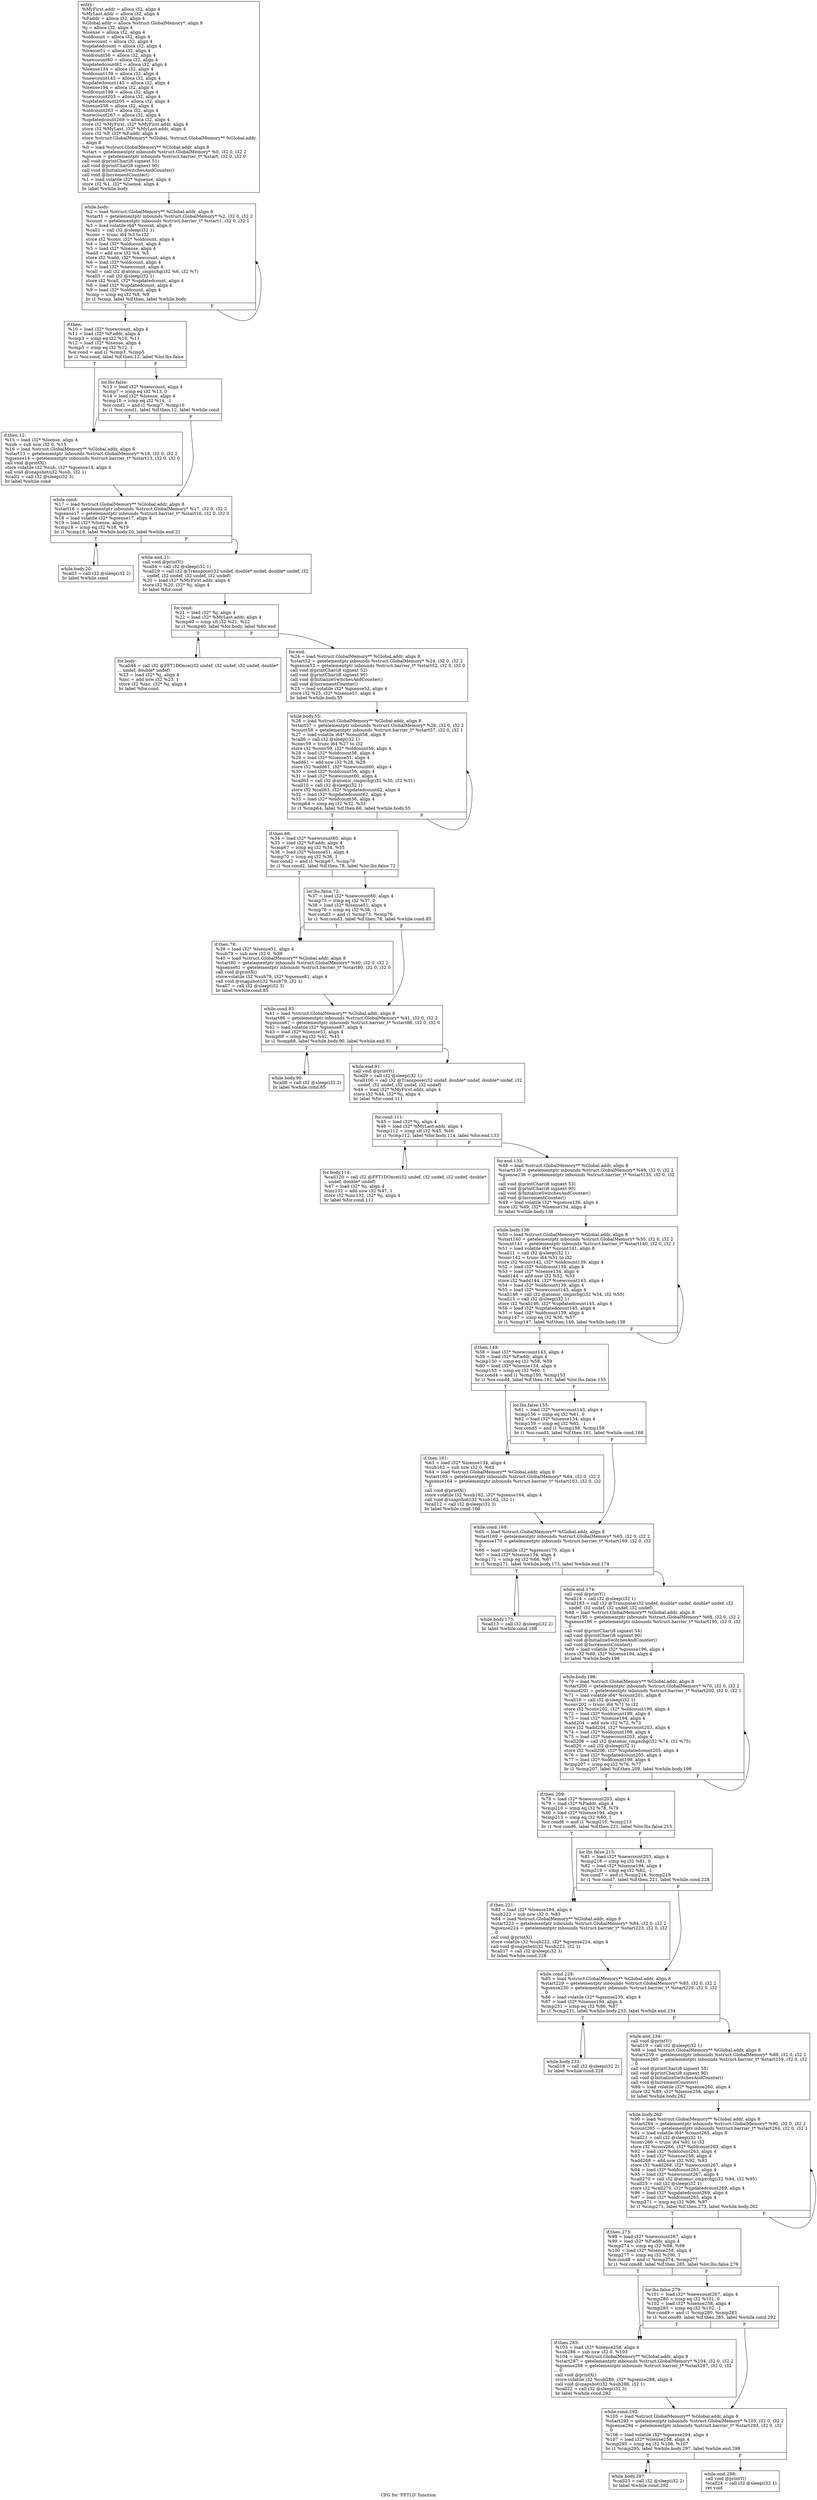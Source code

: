 digraph "CFG for 'FFT1D' function" {
	label="CFG for 'FFT1D' function";

	Node0x5404030 [shape=record,label="{entry:\l  %MyFirst.addr = alloca i32, align 4\l  %MyLast.addr = alloca i32, align 4\l  %P.addr = alloca i32, align 4\l  %Global.addr = alloca %struct.GlobalMemory*, align 8\l  %j = alloca i32, align 4\l  %lsense = alloca i32, align 4\l  %oldcount = alloca i32, align 4\l  %newcount = alloca i32, align 4\l  %updatedcount = alloca i32, align 4\l  %lsense51 = alloca i32, align 4\l  %oldcount56 = alloca i32, align 4\l  %newcount60 = alloca i32, align 4\l  %updatedcount62 = alloca i32, align 4\l  %lsense134 = alloca i32, align 4\l  %oldcount139 = alloca i32, align 4\l  %newcount143 = alloca i32, align 4\l  %updatedcount145 = alloca i32, align 4\l  %lsense194 = alloca i32, align 4\l  %oldcount199 = alloca i32, align 4\l  %newcount203 = alloca i32, align 4\l  %updatedcount205 = alloca i32, align 4\l  %lsense258 = alloca i32, align 4\l  %oldcount263 = alloca i32, align 4\l  %newcount267 = alloca i32, align 4\l  %updatedcount269 = alloca i32, align 4\l  store i32 %MyFirst, i32* %MyFirst.addr, align 4\l  store i32 %MyLast, i32* %MyLast.addr, align 4\l  store i32 %P, i32* %P.addr, align 4\l  store %struct.GlobalMemory* %Global, %struct.GlobalMemory** %Global.addr,\l... align 8\l  %0 = load %struct.GlobalMemory** %Global.addr, align 8\l  %start = getelementptr inbounds %struct.GlobalMemory* %0, i32 0, i32 2\l  %gsense = getelementptr inbounds %struct.barrier_t* %start, i32 0, i32 0\l  call void @printChar(i8 signext 51)\l  call void @printChar(i8 signext 90)\l  call void @InitializeSwitchesAndCounter()\l  call void @IncrementCounter()\l  %1 = load volatile i32* %gsense, align 4\l  store i32 %1, i32* %lsense, align 4\l  br label %while.body\l}"];
	Node0x5404030 -> Node0x5404080;
	Node0x5404080 [shape=record,label="{while.body:                                       \l  %2 = load %struct.GlobalMemory** %Global.addr, align 8\l  %start1 = getelementptr inbounds %struct.GlobalMemory* %2, i32 0, i32 2\l  %count = getelementptr inbounds %struct.barrier_t* %start1, i32 0, i32 1\l  %3 = load volatile i64* %count, align 8\l  %call1 = call i32 @sleep(i32 1)\l  %conv = trunc i64 %3 to i32\l  store i32 %conv, i32* %oldcount, align 4\l  %4 = load i32* %oldcount, align 4\l  %5 = load i32* %lsense, align 4\l  %add = add nsw i32 %4, %5\l  store i32 %add, i32* %newcount, align 4\l  %6 = load i32* %oldcount, align 4\l  %7 = load i32* %newcount, align 4\l  %call = call i32 @atomic_cmpxchg(i32 %6, i32 %7)\l  %call5 = call i32 @sleep(i32 1)\l  store i32 %call, i32* %updatedcount, align 4\l  %8 = load i32* %updatedcount, align 4\l  %9 = load i32* %oldcount, align 4\l  %cmp = icmp eq i32 %8, %9\l  br i1 %cmp, label %if.then, label %while.body\l|{<s0>T|<s1>F}}"];
	Node0x5404080:s0 -> Node0x54040d0;
	Node0x5404080:s1 -> Node0x5404080;
	Node0x54040d0 [shape=record,label="{if.then:                                          \l  %10 = load i32* %newcount, align 4\l  %11 = load i32* %P.addr, align 4\l  %cmp3 = icmp eq i32 %10, %11\l  %12 = load i32* %lsense, align 4\l  %cmp5 = icmp eq i32 %12, 1\l  %or.cond = and i1 %cmp3, %cmp5\l  br i1 %or.cond, label %if.then.12, label %lor.lhs.false\l|{<s0>T|<s1>F}}"];
	Node0x54040d0:s0 -> Node0x5404170;
	Node0x54040d0:s1 -> Node0x5404120;
	Node0x5404120 [shape=record,label="{lor.lhs.false:                                    \l  %13 = load i32* %newcount, align 4\l  %cmp7 = icmp eq i32 %13, 0\l  %14 = load i32* %lsense, align 4\l  %cmp10 = icmp eq i32 %14, -1\l  %or.cond1 = and i1 %cmp7, %cmp10\l  br i1 %or.cond1, label %if.then.12, label %while.cond\l|{<s0>T|<s1>F}}"];
	Node0x5404120:s0 -> Node0x5404170;
	Node0x5404120:s1 -> Node0x54041c0;
	Node0x5404170 [shape=record,label="{if.then.12:                                       \l  %15 = load i32* %lsense, align 4\l  %sub = sub nsw i32 0, %15\l  %16 = load %struct.GlobalMemory** %Global.addr, align 8\l  %start13 = getelementptr inbounds %struct.GlobalMemory* %16, i32 0, i32 2\l  %gsense14 = getelementptr inbounds %struct.barrier_t* %start13, i32 0, i32 0\l  call void @printX()\l  store volatile i32 %sub, i32* %gsense14, align 4\l  call void @snapshot(i32 %sub, i32 1)\l  %call2 = call i32 @sleep(i32 3)\l  br label %while.cond\l}"];
	Node0x5404170 -> Node0x54041c0;
	Node0x54041c0 [shape=record,label="{while.cond:                                       \l  %17 = load %struct.GlobalMemory** %Global.addr, align 8\l  %start16 = getelementptr inbounds %struct.GlobalMemory* %17, i32 0, i32 2\l  %gsense17 = getelementptr inbounds %struct.barrier_t* %start16, i32 0, i32 0\l  %18 = load volatile i32* %gsense17, align 4\l  %19 = load i32* %lsense, align 4\l  %cmp18 = icmp eq i32 %18, %19\l  br i1 %cmp18, label %while.body.20, label %while.end.21\l|{<s0>T|<s1>F}}"];
	Node0x54041c0:s0 -> Node0x5404210;
	Node0x54041c0:s1 -> Node0x5404260;
	Node0x5404210 [shape=record,label="{while.body.20:                                    \l  %call3 = call i32 @sleep(i32 2)\l  br label %while.cond\l}"];
	Node0x5404210 -> Node0x54041c0;
	Node0x5404260 [shape=record,label="{while.end.21:                                     \l  call void @printY()\l  %call4 = call i32 @sleep(i32 1)\l  %call29 = call i32 @Transpose(i32 undef, double* undef, double* undef, i32\l... undef, i32 undef, i32 undef, i32 undef)\l  %20 = load i32* %MyFirst.addr, align 4\l  store i32 %20, i32* %j, align 4\l  br label %for.cond\l}"];
	Node0x5404260 -> Node0x54042b0;
	Node0x54042b0 [shape=record,label="{for.cond:                                         \l  %21 = load i32* %j, align 4\l  %22 = load i32* %MyLast.addr, align 4\l  %cmp40 = icmp slt i32 %21, %22\l  br i1 %cmp40, label %for.body, label %for.end\l|{<s0>T|<s1>F}}"];
	Node0x54042b0:s0 -> Node0x5404300;
	Node0x54042b0:s1 -> Node0x5404350;
	Node0x5404300 [shape=record,label="{for.body:                                         \l  %call44 = call i32 @FFT1DOnce(i32 undef, i32 undef, i32 undef, double*\l... undef, double* undef)\l  %23 = load i32* %j, align 4\l  %inc = add nsw i32 %23, 1\l  store i32 %inc, i32* %j, align 4\l  br label %for.cond\l}"];
	Node0x5404300 -> Node0x54042b0;
	Node0x5404350 [shape=record,label="{for.end:                                          \l  %24 = load %struct.GlobalMemory** %Global.addr, align 8\l  %start52 = getelementptr inbounds %struct.GlobalMemory* %24, i32 0, i32 2\l  %gsense53 = getelementptr inbounds %struct.barrier_t* %start52, i32 0, i32 0\l  call void @printChar(i8 signext 52)\l  call void @printChar(i8 signext 90)\l  call void @InitializeSwitchesAndCounter()\l  call void @IncrementCounter()\l  %25 = load volatile i32* %gsense53, align 4\l  store i32 %25, i32* %lsense51, align 4\l  br label %while.body.55\l}"];
	Node0x5404350 -> Node0x54043a0;
	Node0x54043a0 [shape=record,label="{while.body.55:                                    \l  %26 = load %struct.GlobalMemory** %Global.addr, align 8\l  %start57 = getelementptr inbounds %struct.GlobalMemory* %26, i32 0, i32 2\l  %count58 = getelementptr inbounds %struct.barrier_t* %start57, i32 0, i32 1\l  %27 = load volatile i64* %count58, align 8\l  %call6 = call i32 @sleep(i32 1)\l  %conv59 = trunc i64 %27 to i32\l  store i32 %conv59, i32* %oldcount56, align 4\l  %28 = load i32* %oldcount56, align 4\l  %29 = load i32* %lsense51, align 4\l  %add61 = add nsw i32 %28, %29\l  store i32 %add61, i32* %newcount60, align 4\l  %30 = load i32* %oldcount56, align 4\l  %31 = load i32* %newcount60, align 4\l  %call63 = call i32 @atomic_cmpxchg(i32 %30, i32 %31)\l  %call10 = call i32 @sleep(i32 1)\l  store i32 %call63, i32* %updatedcount62, align 4\l  %32 = load i32* %updatedcount62, align 4\l  %33 = load i32* %oldcount56, align 4\l  %cmp64 = icmp eq i32 %32, %33\l  br i1 %cmp64, label %if.then.66, label %while.body.55\l|{<s0>T|<s1>F}}"];
	Node0x54043a0:s0 -> Node0x54043f0;
	Node0x54043a0:s1 -> Node0x54043a0;
	Node0x54043f0 [shape=record,label="{if.then.66:                                       \l  %34 = load i32* %newcount60, align 4\l  %35 = load i32* %P.addr, align 4\l  %cmp67 = icmp eq i32 %34, %35\l  %36 = load i32* %lsense51, align 4\l  %cmp70 = icmp eq i32 %36, 1\l  %or.cond2 = and i1 %cmp67, %cmp70\l  br i1 %or.cond2, label %if.then.78, label %lor.lhs.false.72\l|{<s0>T|<s1>F}}"];
	Node0x54043f0:s0 -> Node0x5404490;
	Node0x54043f0:s1 -> Node0x5404440;
	Node0x5404440 [shape=record,label="{lor.lhs.false.72:                                 \l  %37 = load i32* %newcount60, align 4\l  %cmp73 = icmp eq i32 %37, 0\l  %38 = load i32* %lsense51, align 4\l  %cmp76 = icmp eq i32 %38, -1\l  %or.cond3 = and i1 %cmp73, %cmp76\l  br i1 %or.cond3, label %if.then.78, label %while.cond.85\l|{<s0>T|<s1>F}}"];
	Node0x5404440:s0 -> Node0x5404490;
	Node0x5404440:s1 -> Node0x54044e0;
	Node0x5404490 [shape=record,label="{if.then.78:                                       \l  %39 = load i32* %lsense51, align 4\l  %sub79 = sub nsw i32 0, %39\l  %40 = load %struct.GlobalMemory** %Global.addr, align 8\l  %start80 = getelementptr inbounds %struct.GlobalMemory* %40, i32 0, i32 2\l  %gsense81 = getelementptr inbounds %struct.barrier_t* %start80, i32 0, i32 0\l  call void @printX()\l  store volatile i32 %sub79, i32* %gsense81, align 4\l  call void @snapshot(i32 %sub79, i32 1)\l  %call7 = call i32 @sleep(i32 3)\l  br label %while.cond.85\l}"];
	Node0x5404490 -> Node0x54044e0;
	Node0x54044e0 [shape=record,label="{while.cond.85:                                    \l  %41 = load %struct.GlobalMemory** %Global.addr, align 8\l  %start86 = getelementptr inbounds %struct.GlobalMemory* %41, i32 0, i32 2\l  %gsense87 = getelementptr inbounds %struct.barrier_t* %start86, i32 0, i32 0\l  %42 = load volatile i32* %gsense87, align 4\l  %43 = load i32* %lsense51, align 4\l  %cmp88 = icmp eq i32 %42, %43\l  br i1 %cmp88, label %while.body.90, label %while.end.91\l|{<s0>T|<s1>F}}"];
	Node0x54044e0:s0 -> Node0x5404530;
	Node0x54044e0:s1 -> Node0x5404580;
	Node0x5404530 [shape=record,label="{while.body.90:                                    \l  %call8 = call i32 @sleep(i32 2)\l  br label %while.cond.85\l}"];
	Node0x5404530 -> Node0x54044e0;
	Node0x5404580 [shape=record,label="{while.end.91:                                     \l  call void @printY()\l  %call9 = call i32 @sleep(i32 1)\l  %call100 = call i32 @Transpose(i32 undef, double* undef, double* undef, i32\l... undef, i32 undef, i32 undef, i32 undef)\l  %44 = load i32* %MyFirst.addr, align 4\l  store i32 %44, i32* %j, align 4\l  br label %for.cond.111\l}"];
	Node0x5404580 -> Node0x54045d0;
	Node0x54045d0 [shape=record,label="{for.cond.111:                                     \l  %45 = load i32* %j, align 4\l  %46 = load i32* %MyLast.addr, align 4\l  %cmp112 = icmp slt i32 %45, %46\l  br i1 %cmp112, label %for.body.114, label %for.end.133\l|{<s0>T|<s1>F}}"];
	Node0x54045d0:s0 -> Node0x5412930;
	Node0x54045d0:s1 -> Node0x5412980;
	Node0x5412930 [shape=record,label="{for.body.114:                                     \l  %call120 = call i32 @FFT1DOnce(i32 undef, i32 undef, i32 undef, double*\l... undef, double* undef)\l  %47 = load i32* %j, align 4\l  %inc132 = add nsw i32 %47, 1\l  store i32 %inc132, i32* %j, align 4\l  br label %for.cond.111\l}"];
	Node0x5412930 -> Node0x54045d0;
	Node0x5412980 [shape=record,label="{for.end.133:                                      \l  %48 = load %struct.GlobalMemory** %Global.addr, align 8\l  %start135 = getelementptr inbounds %struct.GlobalMemory* %48, i32 0, i32 2\l  %gsense136 = getelementptr inbounds %struct.barrier_t* %start135, i32 0, i32\l... 0\l  call void @printChar(i8 signext 53)\l  call void @printChar(i8 signext 90)\l  call void @InitializeSwitchesAndCounter()\l  call void @IncrementCounter()\l  %49 = load volatile i32* %gsense136, align 4\l  store i32 %49, i32* %lsense134, align 4\l  br label %while.body.138\l}"];
	Node0x5412980 -> Node0x54129d0;
	Node0x54129d0 [shape=record,label="{while.body.138:                                   \l  %50 = load %struct.GlobalMemory** %Global.addr, align 8\l  %start140 = getelementptr inbounds %struct.GlobalMemory* %50, i32 0, i32 2\l  %count141 = getelementptr inbounds %struct.barrier_t* %start140, i32 0, i32 1\l  %51 = load volatile i64* %count141, align 8\l  %call11 = call i32 @sleep(i32 1)\l  %conv142 = trunc i64 %51 to i32\l  store i32 %conv142, i32* %oldcount139, align 4\l  %52 = load i32* %oldcount139, align 4\l  %53 = load i32* %lsense134, align 4\l  %add144 = add nsw i32 %52, %53\l  store i32 %add144, i32* %newcount143, align 4\l  %54 = load i32* %oldcount139, align 4\l  %55 = load i32* %newcount143, align 4\l  %call146 = call i32 @atomic_cmpxchg(i32 %54, i32 %55)\l  %call15 = call i32 @sleep(i32 1)\l  store i32 %call146, i32* %updatedcount145, align 4\l  %56 = load i32* %updatedcount145, align 4\l  %57 = load i32* %oldcount139, align 4\l  %cmp147 = icmp eq i32 %56, %57\l  br i1 %cmp147, label %if.then.149, label %while.body.138\l|{<s0>T|<s1>F}}"];
	Node0x54129d0:s0 -> Node0x5412a20;
	Node0x54129d0:s1 -> Node0x54129d0;
	Node0x5412a20 [shape=record,label="{if.then.149:                                      \l  %58 = load i32* %newcount143, align 4\l  %59 = load i32* %P.addr, align 4\l  %cmp150 = icmp eq i32 %58, %59\l  %60 = load i32* %lsense134, align 4\l  %cmp153 = icmp eq i32 %60, 1\l  %or.cond4 = and i1 %cmp150, %cmp153\l  br i1 %or.cond4, label %if.then.161, label %lor.lhs.false.155\l|{<s0>T|<s1>F}}"];
	Node0x5412a20:s0 -> Node0x5412ac0;
	Node0x5412a20:s1 -> Node0x5412a70;
	Node0x5412a70 [shape=record,label="{lor.lhs.false.155:                                \l  %61 = load i32* %newcount143, align 4\l  %cmp156 = icmp eq i32 %61, 0\l  %62 = load i32* %lsense134, align 4\l  %cmp159 = icmp eq i32 %62, -1\l  %or.cond5 = and i1 %cmp156, %cmp159\l  br i1 %or.cond5, label %if.then.161, label %while.cond.168\l|{<s0>T|<s1>F}}"];
	Node0x5412a70:s0 -> Node0x5412ac0;
	Node0x5412a70:s1 -> Node0x5412b10;
	Node0x5412ac0 [shape=record,label="{if.then.161:                                      \l  %63 = load i32* %lsense134, align 4\l  %sub162 = sub nsw i32 0, %63\l  %64 = load %struct.GlobalMemory** %Global.addr, align 8\l  %start163 = getelementptr inbounds %struct.GlobalMemory* %64, i32 0, i32 2\l  %gsense164 = getelementptr inbounds %struct.barrier_t* %start163, i32 0, i32\l... 0\l  call void @printX()\l  store volatile i32 %sub162, i32* %gsense164, align 4\l  call void @snapshot(i32 %sub162, i32 1)\l  %call12 = call i32 @sleep(i32 3)\l  br label %while.cond.168\l}"];
	Node0x5412ac0 -> Node0x5412b10;
	Node0x5412b10 [shape=record,label="{while.cond.168:                                   \l  %65 = load %struct.GlobalMemory** %Global.addr, align 8\l  %start169 = getelementptr inbounds %struct.GlobalMemory* %65, i32 0, i32 2\l  %gsense170 = getelementptr inbounds %struct.barrier_t* %start169, i32 0, i32\l... 0\l  %66 = load volatile i32* %gsense170, align 4\l  %67 = load i32* %lsense134, align 4\l  %cmp171 = icmp eq i32 %66, %67\l  br i1 %cmp171, label %while.body.173, label %while.end.174\l|{<s0>T|<s1>F}}"];
	Node0x5412b10:s0 -> Node0x5412b60;
	Node0x5412b10:s1 -> Node0x5412bb0;
	Node0x5412b60 [shape=record,label="{while.body.173:                                   \l  %call13 = call i32 @sleep(i32 2)\l  br label %while.cond.168\l}"];
	Node0x5412b60 -> Node0x5412b10;
	Node0x5412bb0 [shape=record,label="{while.end.174:                                    \l  call void @printY()\l  %call14 = call i32 @sleep(i32 1)\l  %call183 = call i32 @Transpose(i32 undef, double* undef, double* undef, i32\l... undef, i32 undef, i32 undef, i32 undef)\l  %68 = load %struct.GlobalMemory** %Global.addr, align 8\l  %start195 = getelementptr inbounds %struct.GlobalMemory* %68, i32 0, i32 2\l  %gsense196 = getelementptr inbounds %struct.barrier_t* %start195, i32 0, i32\l... 0\l  call void @printChar(i8 signext 54)\l  call void @printChar(i8 signext 90)\l  call void @InitializeSwitchesAndCounter()\l  call void @IncrementCounter()\l  %69 = load volatile i32* %gsense196, align 4\l  store i32 %69, i32* %lsense194, align 4\l  br label %while.body.198\l}"];
	Node0x5412bb0 -> Node0x5412c00;
	Node0x5412c00 [shape=record,label="{while.body.198:                                   \l  %70 = load %struct.GlobalMemory** %Global.addr, align 8\l  %start200 = getelementptr inbounds %struct.GlobalMemory* %70, i32 0, i32 2\l  %count201 = getelementptr inbounds %struct.barrier_t* %start200, i32 0, i32 1\l  %71 = load volatile i64* %count201, align 8\l  %call16 = call i32 @sleep(i32 1)\l  %conv202 = trunc i64 %71 to i32\l  store i32 %conv202, i32* %oldcount199, align 4\l  %72 = load i32* %oldcount199, align 4\l  %73 = load i32* %lsense194, align 4\l  %add204 = add nsw i32 %72, %73\l  store i32 %add204, i32* %newcount203, align 4\l  %74 = load i32* %oldcount199, align 4\l  %75 = load i32* %newcount203, align 4\l  %call206 = call i32 @atomic_cmpxchg(i32 %74, i32 %75)\l  %call20 = call i32 @sleep(i32 1)\l  store i32 %call206, i32* %updatedcount205, align 4\l  %76 = load i32* %updatedcount205, align 4\l  %77 = load i32* %oldcount199, align 4\l  %cmp207 = icmp eq i32 %76, %77\l  br i1 %cmp207, label %if.then.209, label %while.body.198\l|{<s0>T|<s1>F}}"];
	Node0x5412c00:s0 -> Node0x5412c50;
	Node0x5412c00:s1 -> Node0x5412c00;
	Node0x5412c50 [shape=record,label="{if.then.209:                                      \l  %78 = load i32* %newcount203, align 4\l  %79 = load i32* %P.addr, align 4\l  %cmp210 = icmp eq i32 %78, %79\l  %80 = load i32* %lsense194, align 4\l  %cmp213 = icmp eq i32 %80, 1\l  %or.cond6 = and i1 %cmp210, %cmp213\l  br i1 %or.cond6, label %if.then.221, label %lor.lhs.false.215\l|{<s0>T|<s1>F}}"];
	Node0x5412c50:s0 -> Node0x5412cf0;
	Node0x5412c50:s1 -> Node0x5412ca0;
	Node0x5412ca0 [shape=record,label="{lor.lhs.false.215:                                \l  %81 = load i32* %newcount203, align 4\l  %cmp216 = icmp eq i32 %81, 0\l  %82 = load i32* %lsense194, align 4\l  %cmp219 = icmp eq i32 %82, -1\l  %or.cond7 = and i1 %cmp216, %cmp219\l  br i1 %or.cond7, label %if.then.221, label %while.cond.228\l|{<s0>T|<s1>F}}"];
	Node0x5412ca0:s0 -> Node0x5412cf0;
	Node0x5412ca0:s1 -> Node0x5412d40;
	Node0x5412cf0 [shape=record,label="{if.then.221:                                      \l  %83 = load i32* %lsense194, align 4\l  %sub222 = sub nsw i32 0, %83\l  %84 = load %struct.GlobalMemory** %Global.addr, align 8\l  %start223 = getelementptr inbounds %struct.GlobalMemory* %84, i32 0, i32 2\l  %gsense224 = getelementptr inbounds %struct.barrier_t* %start223, i32 0, i32\l... 0\l  call void @printX()\l  store volatile i32 %sub222, i32* %gsense224, align 4\l  call void @snapshot(i32 %sub222, i32 1)\l  %call17 = call i32 @sleep(i32 3)\l  br label %while.cond.228\l}"];
	Node0x5412cf0 -> Node0x5412d40;
	Node0x5412d40 [shape=record,label="{while.cond.228:                                   \l  %85 = load %struct.GlobalMemory** %Global.addr, align 8\l  %start229 = getelementptr inbounds %struct.GlobalMemory* %85, i32 0, i32 2\l  %gsense230 = getelementptr inbounds %struct.barrier_t* %start229, i32 0, i32\l... 0\l  %86 = load volatile i32* %gsense230, align 4\l  %87 = load i32* %lsense194, align 4\l  %cmp231 = icmp eq i32 %86, %87\l  br i1 %cmp231, label %while.body.233, label %while.end.234\l|{<s0>T|<s1>F}}"];
	Node0x5412d40:s0 -> Node0x5412d90;
	Node0x5412d40:s1 -> Node0x5412de0;
	Node0x5412d90 [shape=record,label="{while.body.233:                                   \l  %call18 = call i32 @sleep(i32 2)\l  br label %while.cond.228\l}"];
	Node0x5412d90 -> Node0x5412d40;
	Node0x5412de0 [shape=record,label="{while.end.234:                                    \l  call void @printY()\l  %call19 = call i32 @sleep(i32 1)\l  %88 = load %struct.GlobalMemory** %Global.addr, align 8\l  %start259 = getelementptr inbounds %struct.GlobalMemory* %88, i32 0, i32 2\l  %gsense260 = getelementptr inbounds %struct.barrier_t* %start259, i32 0, i32\l... 0\l  call void @printChar(i8 signext 55)\l  call void @printChar(i8 signext 90)\l  call void @InitializeSwitchesAndCounter()\l  call void @IncrementCounter()\l  %89 = load volatile i32* %gsense260, align 4\l  store i32 %89, i32* %lsense258, align 4\l  br label %while.body.262\l}"];
	Node0x5412de0 -> Node0x5412e30;
	Node0x5412e30 [shape=record,label="{while.body.262:                                   \l  %90 = load %struct.GlobalMemory** %Global.addr, align 8\l  %start264 = getelementptr inbounds %struct.GlobalMemory* %90, i32 0, i32 2\l  %count265 = getelementptr inbounds %struct.barrier_t* %start264, i32 0, i32 1\l  %91 = load volatile i64* %count265, align 8\l  %call21 = call i32 @sleep(i32 1)\l  %conv266 = trunc i64 %91 to i32\l  store i32 %conv266, i32* %oldcount263, align 4\l  %92 = load i32* %oldcount263, align 4\l  %93 = load i32* %lsense258, align 4\l  %add268 = add nsw i32 %92, %93\l  store i32 %add268, i32* %newcount267, align 4\l  %94 = load i32* %oldcount263, align 4\l  %95 = load i32* %newcount267, align 4\l  %call270 = call i32 @atomic_cmpxchg(i32 %94, i32 %95)\l  %call25 = call i32 @sleep(i32 1)\l  store i32 %call270, i32* %updatedcount269, align 4\l  %96 = load i32* %updatedcount269, align 4\l  %97 = load i32* %oldcount263, align 4\l  %cmp271 = icmp eq i32 %96, %97\l  br i1 %cmp271, label %if.then.273, label %while.body.262\l|{<s0>T|<s1>F}}"];
	Node0x5412e30:s0 -> Node0x5412e80;
	Node0x5412e30:s1 -> Node0x5412e30;
	Node0x5412e80 [shape=record,label="{if.then.273:                                      \l  %98 = load i32* %newcount267, align 4\l  %99 = load i32* %P.addr, align 4\l  %cmp274 = icmp eq i32 %98, %99\l  %100 = load i32* %lsense258, align 4\l  %cmp277 = icmp eq i32 %100, 1\l  %or.cond8 = and i1 %cmp274, %cmp277\l  br i1 %or.cond8, label %if.then.285, label %lor.lhs.false.279\l|{<s0>T|<s1>F}}"];
	Node0x5412e80:s0 -> Node0x5412f20;
	Node0x5412e80:s1 -> Node0x5412ed0;
	Node0x5412ed0 [shape=record,label="{lor.lhs.false.279:                                \l  %101 = load i32* %newcount267, align 4\l  %cmp280 = icmp eq i32 %101, 0\l  %102 = load i32* %lsense258, align 4\l  %cmp283 = icmp eq i32 %102, -1\l  %or.cond9 = and i1 %cmp280, %cmp283\l  br i1 %or.cond9, label %if.then.285, label %while.cond.292\l|{<s0>T|<s1>F}}"];
	Node0x5412ed0:s0 -> Node0x5412f20;
	Node0x5412ed0:s1 -> Node0x5412f70;
	Node0x5412f20 [shape=record,label="{if.then.285:                                      \l  %103 = load i32* %lsense258, align 4\l  %sub286 = sub nsw i32 0, %103\l  %104 = load %struct.GlobalMemory** %Global.addr, align 8\l  %start287 = getelementptr inbounds %struct.GlobalMemory* %104, i32 0, i32 2\l  %gsense288 = getelementptr inbounds %struct.barrier_t* %start287, i32 0, i32\l... 0\l  call void @printX()\l  store volatile i32 %sub286, i32* %gsense288, align 4\l  call void @snapshot(i32 %sub286, i32 1)\l  %call22 = call i32 @sleep(i32 3)\l  br label %while.cond.292\l}"];
	Node0x5412f20 -> Node0x5412f70;
	Node0x5412f70 [shape=record,label="{while.cond.292:                                   \l  %105 = load %struct.GlobalMemory** %Global.addr, align 8\l  %start293 = getelementptr inbounds %struct.GlobalMemory* %105, i32 0, i32 2\l  %gsense294 = getelementptr inbounds %struct.barrier_t* %start293, i32 0, i32\l... 0\l  %106 = load volatile i32* %gsense294, align 4\l  %107 = load i32* %lsense258, align 4\l  %cmp295 = icmp eq i32 %106, %107\l  br i1 %cmp295, label %while.body.297, label %while.end.298\l|{<s0>T|<s1>F}}"];
	Node0x5412f70:s0 -> Node0x5412fc0;
	Node0x5412f70:s1 -> Node0x5413010;
	Node0x5412fc0 [shape=record,label="{while.body.297:                                   \l  %call23 = call i32 @sleep(i32 2)\l  br label %while.cond.292\l}"];
	Node0x5412fc0 -> Node0x5412f70;
	Node0x5413010 [shape=record,label="{while.end.298:                                    \l  call void @printY()\l  %call24 = call i32 @sleep(i32 1)\l  ret void\l}"];
}
